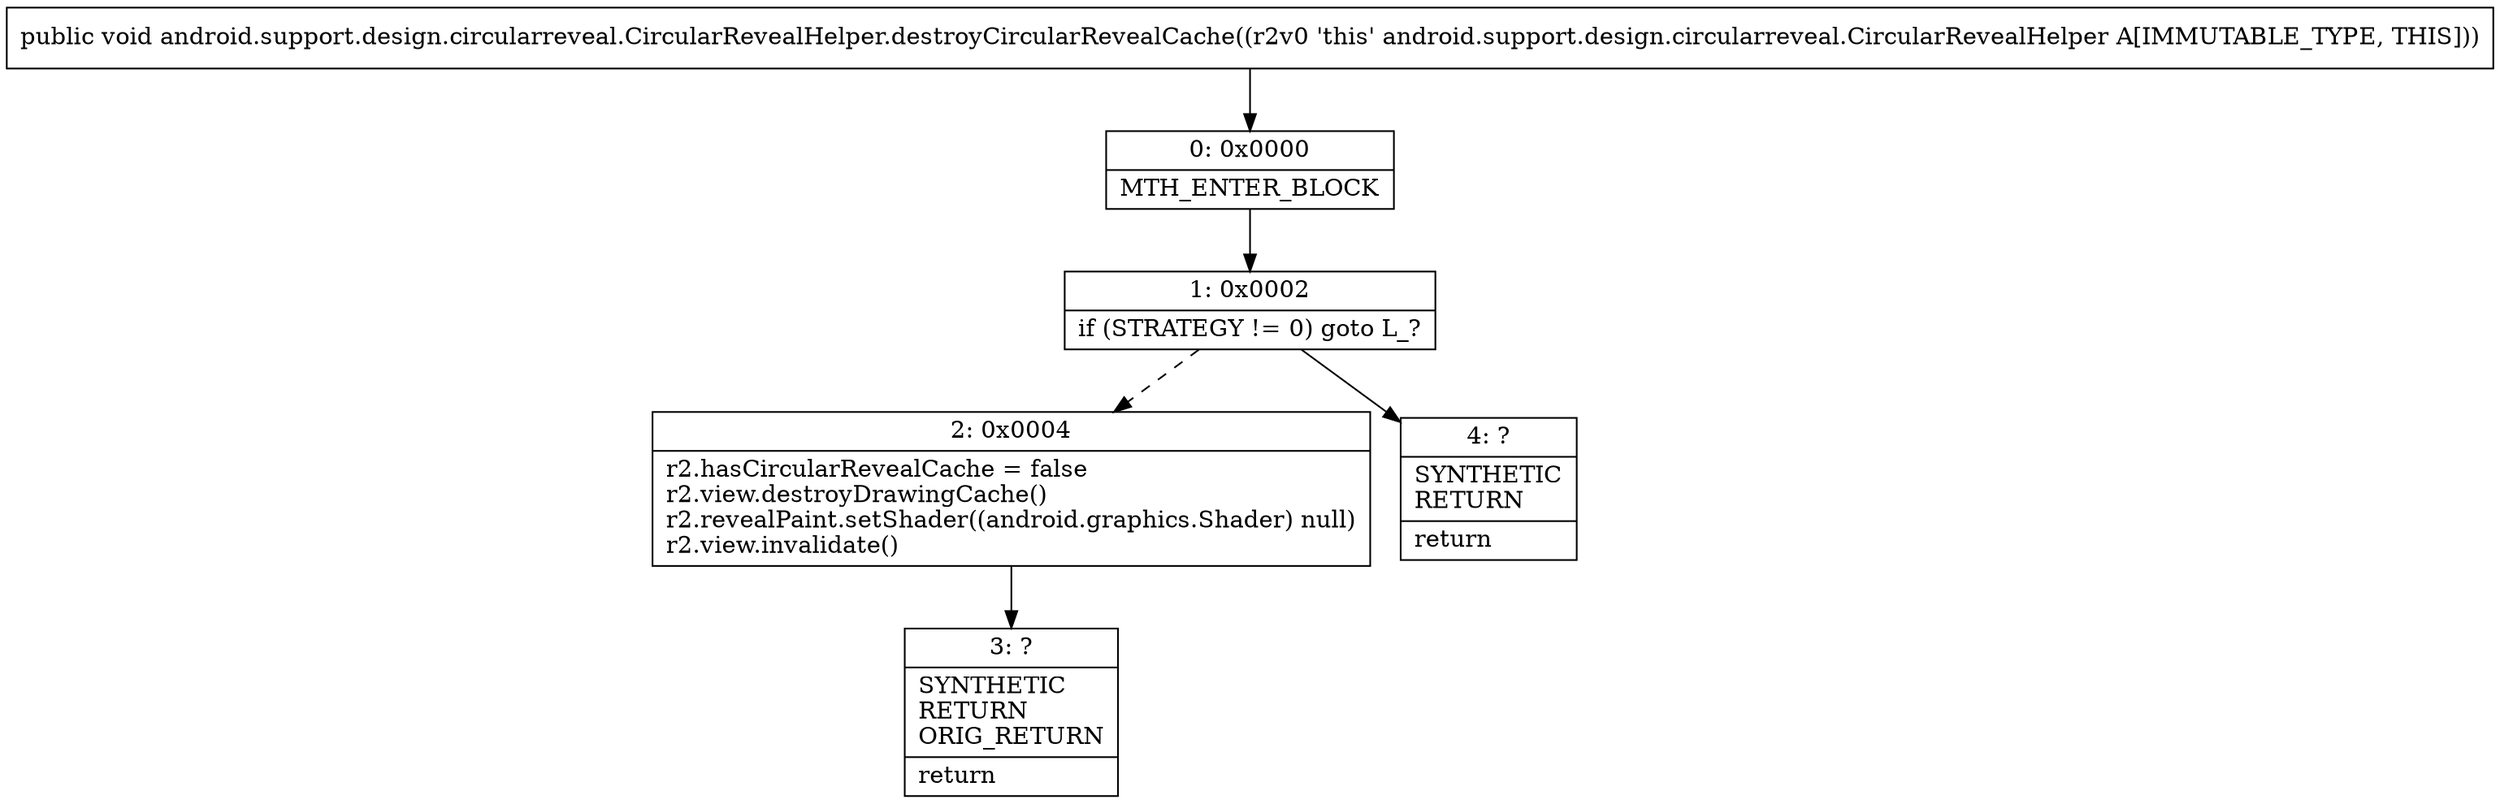 digraph "CFG forandroid.support.design.circularreveal.CircularRevealHelper.destroyCircularRevealCache()V" {
Node_0 [shape=record,label="{0\:\ 0x0000|MTH_ENTER_BLOCK\l}"];
Node_1 [shape=record,label="{1\:\ 0x0002|if (STRATEGY != 0) goto L_?\l}"];
Node_2 [shape=record,label="{2\:\ 0x0004|r2.hasCircularRevealCache = false\lr2.view.destroyDrawingCache()\lr2.revealPaint.setShader((android.graphics.Shader) null)\lr2.view.invalidate()\l}"];
Node_3 [shape=record,label="{3\:\ ?|SYNTHETIC\lRETURN\lORIG_RETURN\l|return\l}"];
Node_4 [shape=record,label="{4\:\ ?|SYNTHETIC\lRETURN\l|return\l}"];
MethodNode[shape=record,label="{public void android.support.design.circularreveal.CircularRevealHelper.destroyCircularRevealCache((r2v0 'this' android.support.design.circularreveal.CircularRevealHelper A[IMMUTABLE_TYPE, THIS])) }"];
MethodNode -> Node_0;
Node_0 -> Node_1;
Node_1 -> Node_2[style=dashed];
Node_1 -> Node_4;
Node_2 -> Node_3;
}

